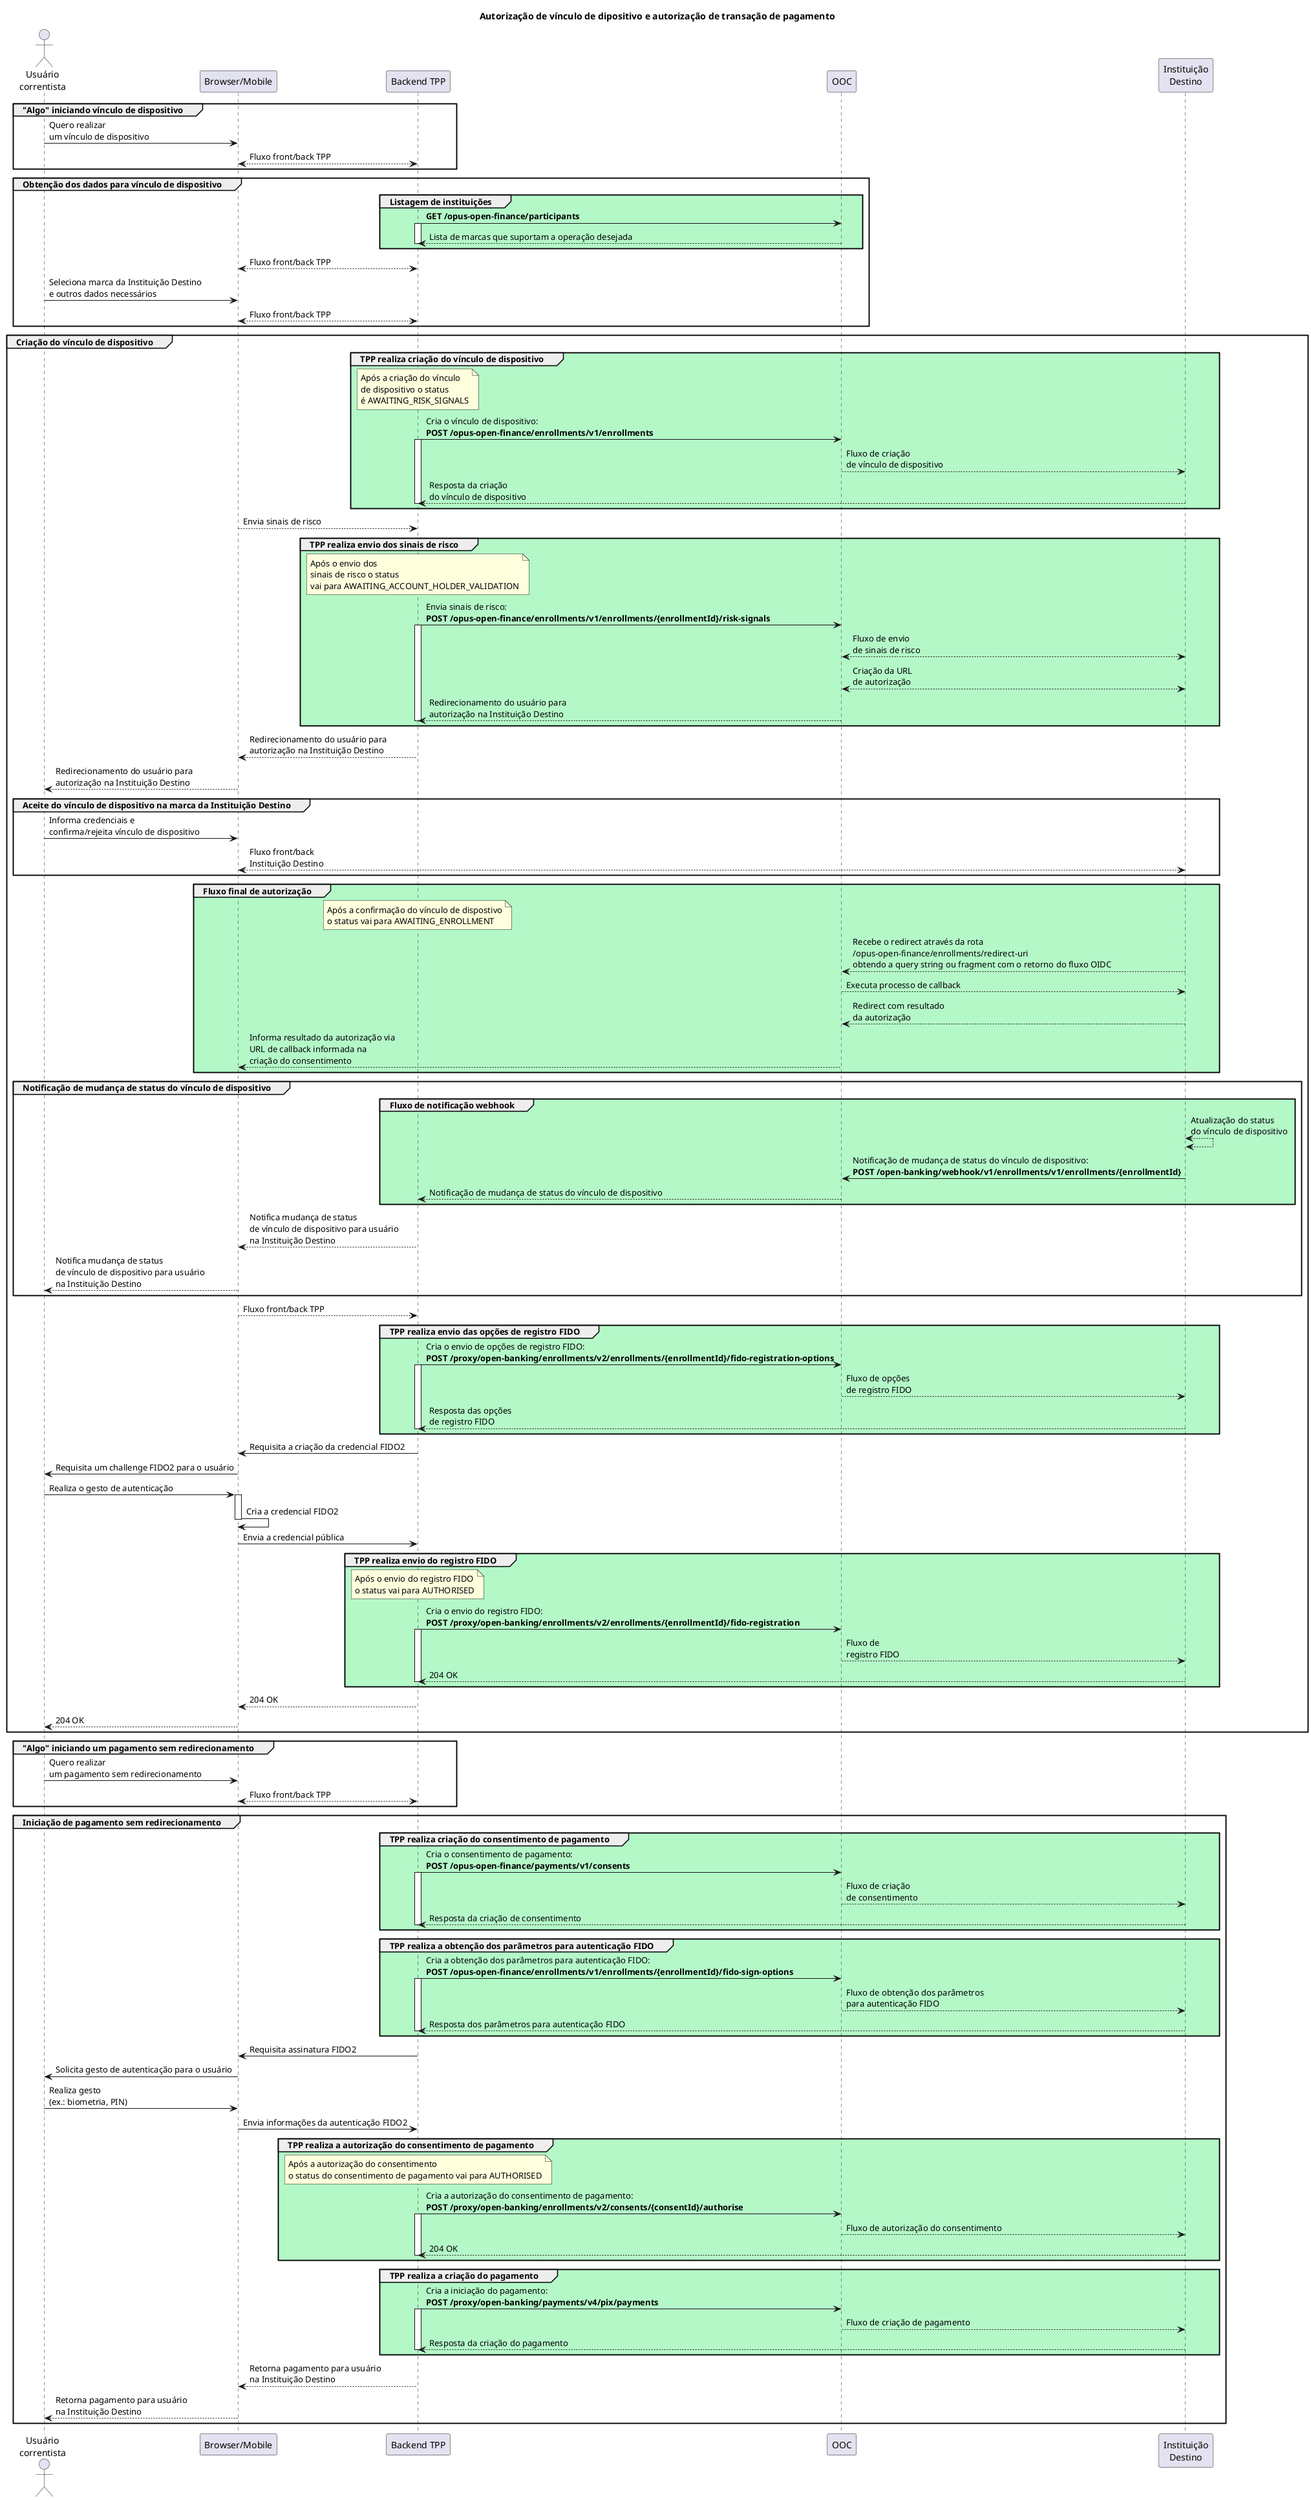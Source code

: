 @startuml consent-sequence

title Autorização de vínculo de dipositivo e autorização de transação de pagamento

actor "Usuário\ncorrentista" as cliente
participant "Browser/Mobile" as app
participant "Backend TPP" as tpp
participant "OOC" as ooc
participant "Instituição\nDestino" as inst

group "Algo" iniciando vínculo de dispositivo

cliente->app:Quero realizar\num vínculo de dispositivo
app<-->tpp:Fluxo front/back TPP

end

group Obtenção dos dados para vínculo de dispositivo

group #B4F8C8 Listagem de instituições

tpp->ooc:**GET /opus-open-finance/participants**
activate tpp
tpp<--ooc:Lista de marcas que suportam a operação desejada
deactivate tpp

end

app<-->tpp:Fluxo front/back TPP
cliente->app:Seleciona marca da Instituição Destino\ne outros dados necessários
app<-->tpp:Fluxo front/back TPP

end

group Criação do vínculo de dispositivo

group #B4F8C8 TPP realiza criação do vínculo de dispositivo

note over tpp: Após a criação do vínculo \nde dispositivo o status \né AWAITING_RISK_SIGNALS

tpp->ooc:Cria o vínculo de dispositivo:\n**POST /opus-open-finance/enrollments/v1/enrollments**

activate tpp

ooc-->inst:Fluxo de criação\nde vínculo de dispositivo
tpp<--inst:Resposta da criação\ndo vínculo de dispositivo


deactivate tpp

end

app-->tpp: Envia sinais de risco

group #B4F8C8 TPP realiza envio dos sinais de risco

note over tpp: Após o envio dos\nsinais de risco o status \nvai para AWAITING_ACCOUNT_HOLDER_VALIDATION

tpp->ooc: Envia sinais de risco:\n**POST /opus-open-finance/enrollments/v1/enrollments/{enrollmentId}/risk-signals**

activate tpp

ooc<-->inst: Fluxo de envio \nde sinais de risco
ooc<-->inst: Criação da URL \nde autorização
tpp<--ooc: Redirecionamento do usuário para \nautorização na Instituição Destino

deactivate tpp

end

app<--tpp: Redirecionamento do usuário para \nautorização na Instituição Destino
cliente<--app: Redirecionamento do usuário para \nautorização na Instituição Destino

group Aceite do vínculo de dispositivo na marca da Instituição Destino

cliente->app:Informa credenciais e\nconfirma/rejeita vínculo de dispositivo
app<-->inst:Fluxo front/back\nInstituição Destino

end

group #B4F8C8 Fluxo final de autorização

note over tpp: Após a confirmação do vínculo de dispostivo\no status vai para AWAITING_ENROLLMENT

inst-->ooc: Recebe o redirect através da rota \n/opus-open-finance/enrollments/redirect-uri\nobtendo a query string ou fragment com o retorno do fluxo OIDC
ooc-->inst: Executa processo de callback
ooc<--inst:Redirect com resultado\nda autorização
ooc-->app: Informa resultado da autorização via\nURL de callback informada na\ncriação do consentimento

end

group Notificação de mudança de status do vínculo de dispositivo

group #B4F8C8 Fluxo de notificação webhook

inst<-->inst: Atualização do status \ndo vínculo de dispositivo
inst->ooc: Notificação de mudança de status do vínculo de dispositivo:\n**POST /open-banking/webhook/v1/enrollments/v1/enrollments/{enrollmentId}**
ooc-->tpp:Notificação de mudança de status do vínculo de dispositivo

end

tpp-->app: Notifica mudança de status\nde vínculo de dispositivo para usuário\nna Instituição Destino

app-->cliente: Notifica mudança de status\nde vínculo de dispositivo para usuário\nna Instituição Destino

end

app-->tpp:Fluxo front/back TPP

group #B4F8C8 TPP realiza envio das opções de registro FIDO

tpp->ooc:Cria o envio de opções de registro FIDO:\n**POST /proxy/open-banking/enrollments/v2/enrollments/{enrollmentId}/fido-registration-options**

activate tpp

ooc-->inst:Fluxo de opções\nde registro FIDO
tpp<--inst:Resposta das opções\nde registro FIDO

deactivate tpp

end

app<-tpp: Requisita a criação da credencial FIDO2
cliente<-app: Requisita um challenge FIDO2 para o usuário
cliente->app: Realiza o gesto de autenticação

activate app
app->app: Cria a credencial FIDO2

deactivate app

app->tpp: Envia a credencial pública

group #B4F8C8 TPP realiza envio do registro FIDO

note over tpp: Após o envio do registro FIDO\no status vai para AUTHORISED

tpp->ooc:Cria o envio do registro FIDO:\n**POST /proxy/open-banking/enrollments/v2/enrollments/{enrollmentId}/fido-registration**

activate tpp

ooc-->inst:Fluxo de\nregistro FIDO
tpp<--inst:204 OK

deactivate tpp

end

app<--tpp: 204 OK
cliente<--app: 204 OK
end

group "Algo" iniciando um pagamento sem redirecionamento

cliente->app:Quero realizar\num pagamento sem redirecionamento
app<-->tpp:Fluxo front/back TPP

end

group Iniciação de pagamento sem redirecionamento

group #B4F8C8 TPP realiza criação do consentimento de pagamento

tpp->ooc:Cria o consentimento de pagamento:\n**POST /opus-open-finance/payments/v1/consents**

activate tpp

ooc-->inst: Fluxo de criação \nde consentimento
tpp<--inst: Resposta da criação de consentimento

deactivate tpp

end

group #B4F8C8 TPP realiza a obtenção dos parâmetros para autenticação FIDO

tpp->ooc: Cria a obtenção dos parâmetros para autenticação FIDO:\n**POST /opus-open-finance/enrollments/v1/enrollments/{enrollmentId}/fido-sign-options**

activate tpp

ooc-->inst: Fluxo de obtenção dos parâmetros \npara autenticação FIDO
tpp<--inst: Resposta dos parâmetros para autenticação FIDO

deactivate tpp

end

app<-tpp: Requisita assinatura FIDO2
cliente<-app: Solicita gesto de autenticação para o usuário
cliente->app: Realiza gesto \n(ex.: biometria, PIN)
app->tpp: Envia informações da autenticação FIDO2

group #B4F8C8 TPP realiza a autorização do consentimento de pagamento

note over tpp: Após a autorização do consentimento\no status do consentimento de pagamento vai para AUTHORISED

tpp->ooc: Cria a autorização do consentimento de pagamento:\n**POST /proxy/open-banking/enrollments/v2/consents/{consentId}/authorise**

activate tpp

ooc-->inst: Fluxo de autorização do consentimento
tpp<--inst: 204 OK

deactivate tpp

end

group #B4F8C8 TPP realiza a criação do pagamento

tpp->ooc: Cria a iniciação do pagamento:\n**POST /proxy/open-banking/payments/v4/pix/payments**

activate tpp

ooc-->inst: Fluxo de criação de pagamento
tpp<--inst: Resposta da criação do pagamento

deactivate tpp

end

app<--tpp: Retorna pagamento para usuário \nna Instituição Destino
cliente<--app: Retorna pagamento para usuário \nna Instituição Destino

end

@enduml